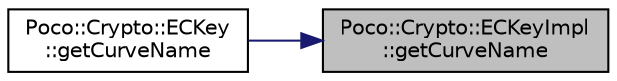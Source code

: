 digraph "Poco::Crypto::ECKeyImpl::getCurveName"
{
 // LATEX_PDF_SIZE
  edge [fontname="Helvetica",fontsize="10",labelfontname="Helvetica",labelfontsize="10"];
  node [fontname="Helvetica",fontsize="10",shape=record];
  rankdir="RL";
  Node1 [label="Poco::Crypto::ECKeyImpl\l::getCurveName",height=0.2,width=0.4,color="black", fillcolor="grey75", style="filled", fontcolor="black",tooltip=" "];
  Node1 -> Node2 [dir="back",color="midnightblue",fontsize="10",style="solid"];
  Node2 [label="Poco::Crypto::ECKey\l::getCurveName",height=0.2,width=0.4,color="black", fillcolor="white", style="filled",URL="$classPoco_1_1Crypto_1_1ECKey.html#aea51a68de61eee19bb73138125d0bf53",tooltip="Returns the impl object."];
}
